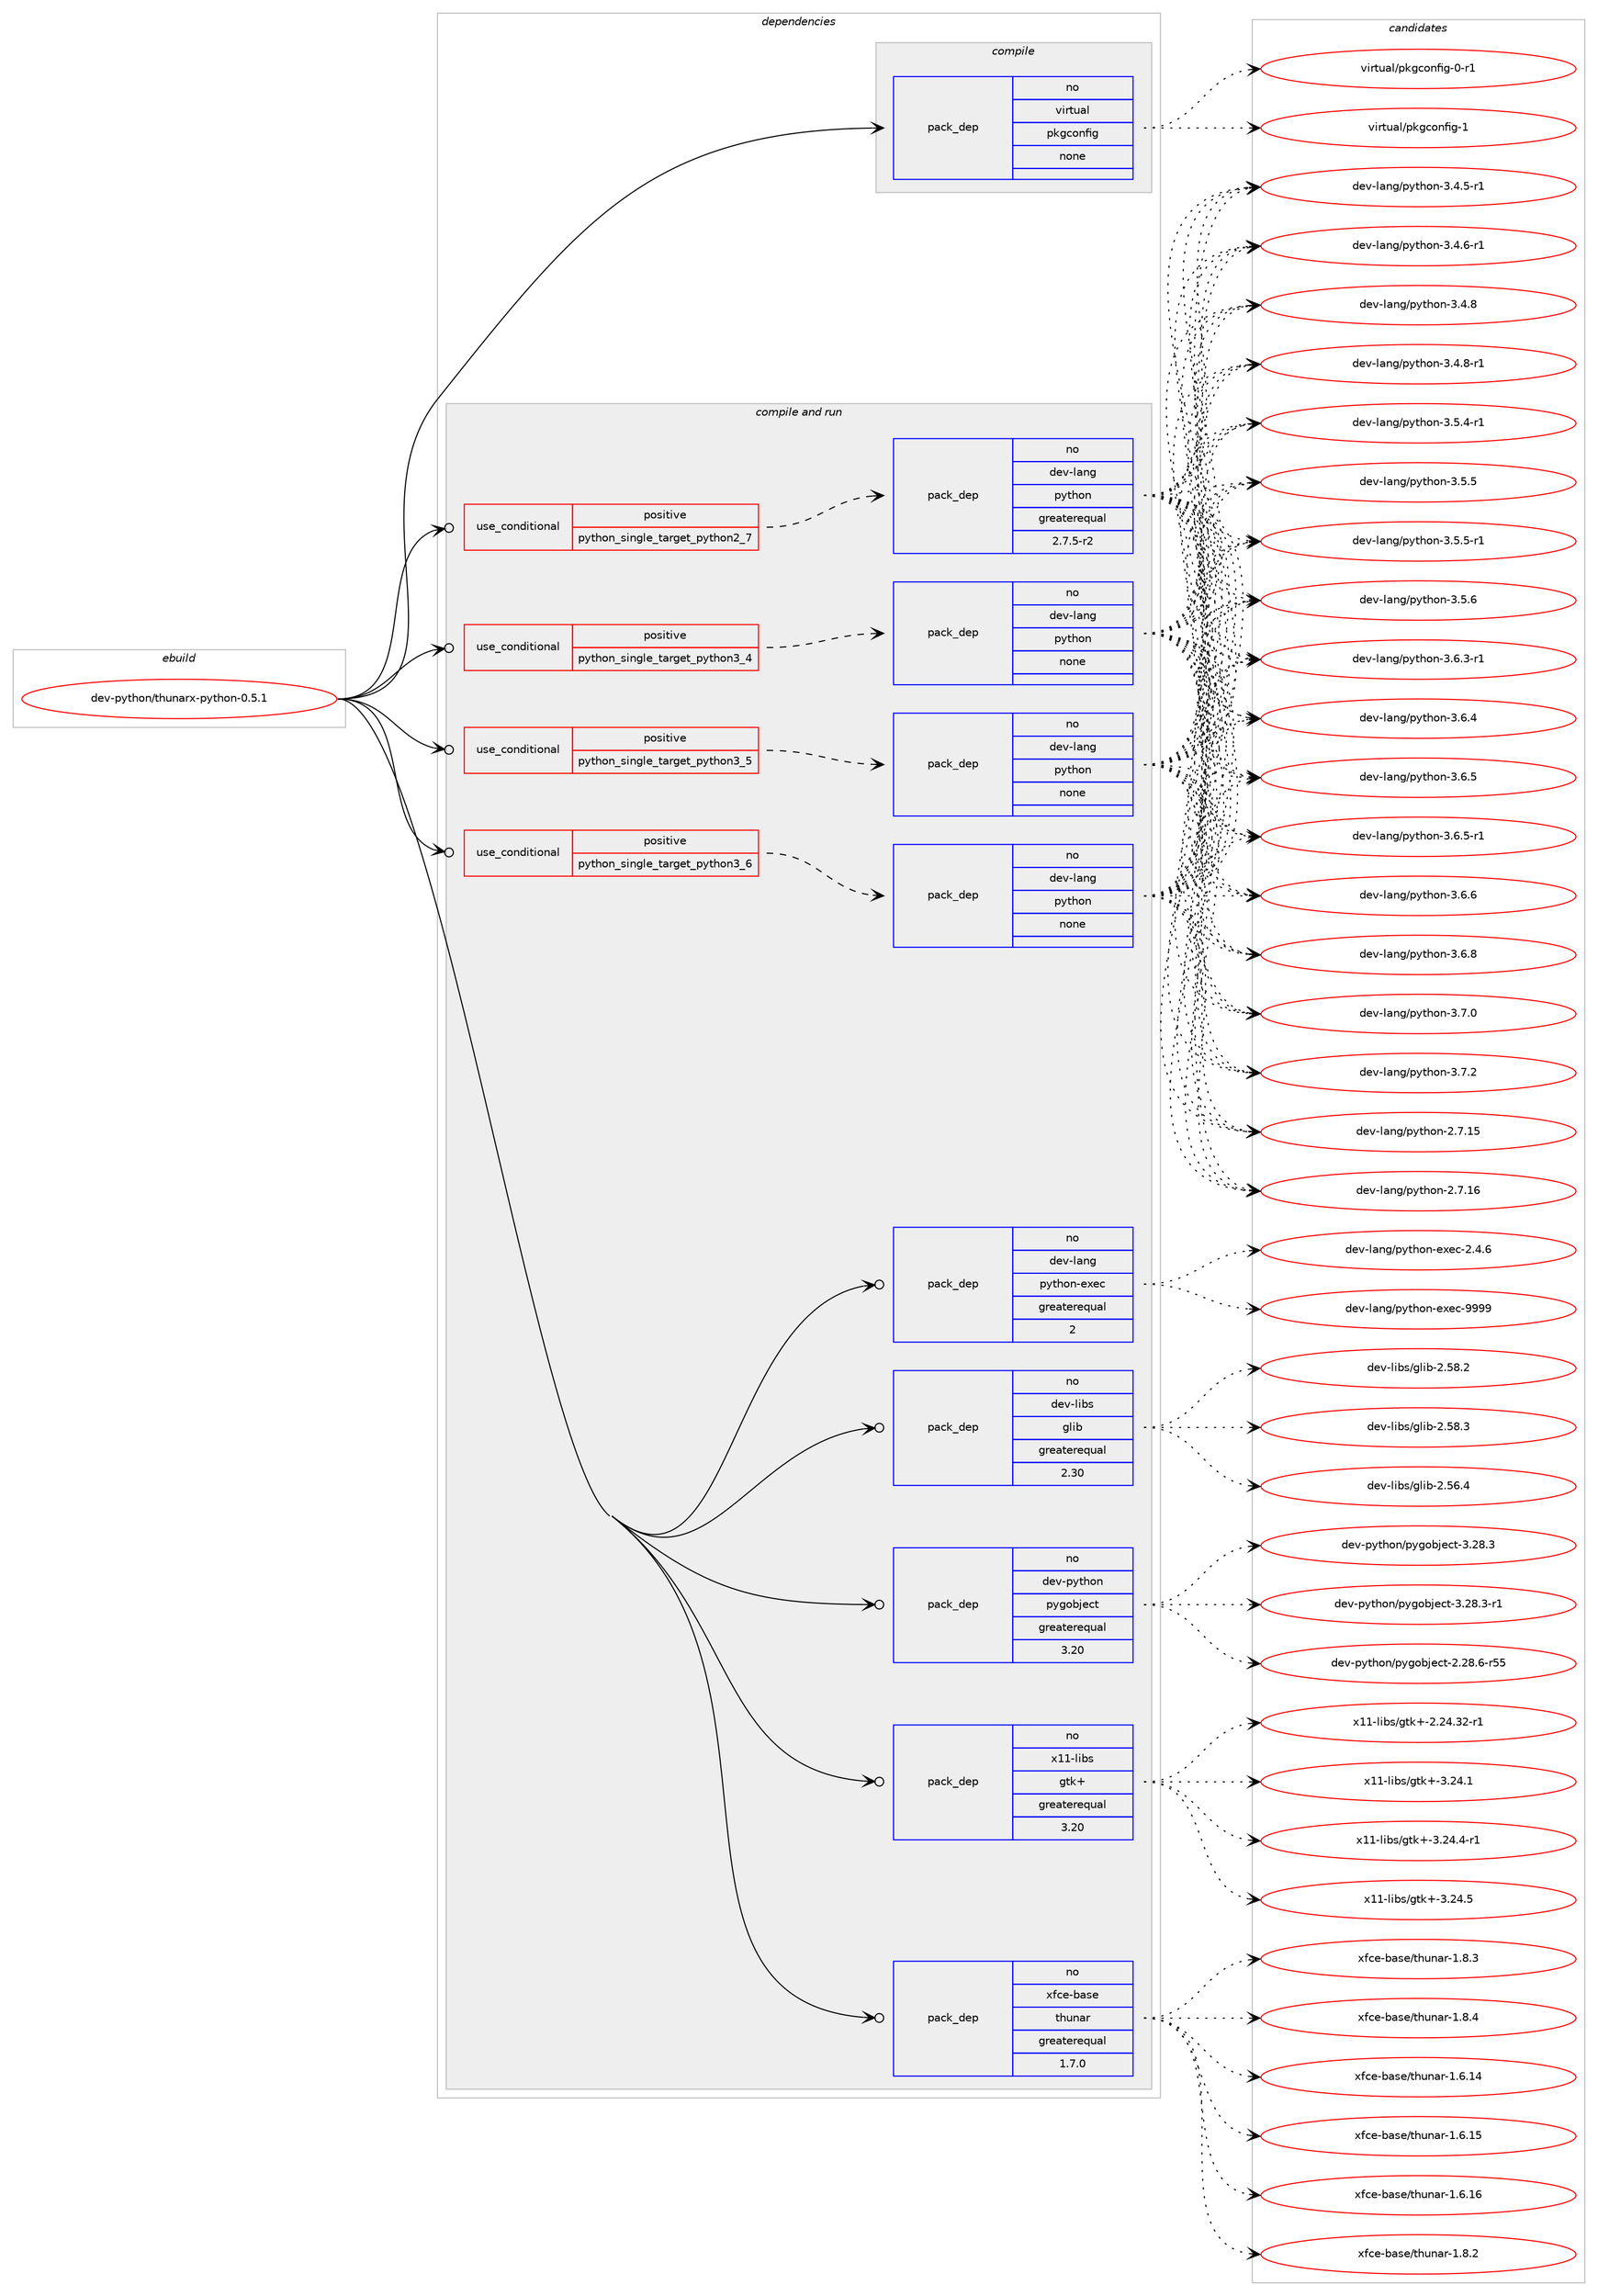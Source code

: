 digraph prolog {

# *************
# Graph options
# *************

newrank=true;
concentrate=true;
compound=true;
graph [rankdir=LR,fontname=Helvetica,fontsize=10,ranksep=1.5];#, ranksep=2.5, nodesep=0.2];
edge  [arrowhead=vee];
node  [fontname=Helvetica,fontsize=10];

# **********
# The ebuild
# **********

subgraph cluster_leftcol {
color=gray;
rank=same;
label=<<i>ebuild</i>>;
id [label="dev-python/thunarx-python-0.5.1", color=red, width=4, href="../dev-python/thunarx-python-0.5.1.svg"];
}

# ****************
# The dependencies
# ****************

subgraph cluster_midcol {
color=gray;
label=<<i>dependencies</i>>;
subgraph cluster_compile {
fillcolor="#eeeeee";
style=filled;
label=<<i>compile</i>>;
subgraph pack1035590 {
dependency1444752 [label=<<TABLE BORDER="0" CELLBORDER="1" CELLSPACING="0" CELLPADDING="4" WIDTH="220"><TR><TD ROWSPAN="6" CELLPADDING="30">pack_dep</TD></TR><TR><TD WIDTH="110">no</TD></TR><TR><TD>virtual</TD></TR><TR><TD>pkgconfig</TD></TR><TR><TD>none</TD></TR><TR><TD></TD></TR></TABLE>>, shape=none, color=blue];
}
id:e -> dependency1444752:w [weight=20,style="solid",arrowhead="vee"];
}
subgraph cluster_compileandrun {
fillcolor="#eeeeee";
style=filled;
label=<<i>compile and run</i>>;
subgraph cond385799 {
dependency1444753 [label=<<TABLE BORDER="0" CELLBORDER="1" CELLSPACING="0" CELLPADDING="4"><TR><TD ROWSPAN="3" CELLPADDING="10">use_conditional</TD></TR><TR><TD>positive</TD></TR><TR><TD>python_single_target_python2_7</TD></TR></TABLE>>, shape=none, color=red];
subgraph pack1035591 {
dependency1444754 [label=<<TABLE BORDER="0" CELLBORDER="1" CELLSPACING="0" CELLPADDING="4" WIDTH="220"><TR><TD ROWSPAN="6" CELLPADDING="30">pack_dep</TD></TR><TR><TD WIDTH="110">no</TD></TR><TR><TD>dev-lang</TD></TR><TR><TD>python</TD></TR><TR><TD>greaterequal</TD></TR><TR><TD>2.7.5-r2</TD></TR></TABLE>>, shape=none, color=blue];
}
dependency1444753:e -> dependency1444754:w [weight=20,style="dashed",arrowhead="vee"];
}
id:e -> dependency1444753:w [weight=20,style="solid",arrowhead="odotvee"];
subgraph cond385800 {
dependency1444755 [label=<<TABLE BORDER="0" CELLBORDER="1" CELLSPACING="0" CELLPADDING="4"><TR><TD ROWSPAN="3" CELLPADDING="10">use_conditional</TD></TR><TR><TD>positive</TD></TR><TR><TD>python_single_target_python3_4</TD></TR></TABLE>>, shape=none, color=red];
subgraph pack1035592 {
dependency1444756 [label=<<TABLE BORDER="0" CELLBORDER="1" CELLSPACING="0" CELLPADDING="4" WIDTH="220"><TR><TD ROWSPAN="6" CELLPADDING="30">pack_dep</TD></TR><TR><TD WIDTH="110">no</TD></TR><TR><TD>dev-lang</TD></TR><TR><TD>python</TD></TR><TR><TD>none</TD></TR><TR><TD></TD></TR></TABLE>>, shape=none, color=blue];
}
dependency1444755:e -> dependency1444756:w [weight=20,style="dashed",arrowhead="vee"];
}
id:e -> dependency1444755:w [weight=20,style="solid",arrowhead="odotvee"];
subgraph cond385801 {
dependency1444757 [label=<<TABLE BORDER="0" CELLBORDER="1" CELLSPACING="0" CELLPADDING="4"><TR><TD ROWSPAN="3" CELLPADDING="10">use_conditional</TD></TR><TR><TD>positive</TD></TR><TR><TD>python_single_target_python3_5</TD></TR></TABLE>>, shape=none, color=red];
subgraph pack1035593 {
dependency1444758 [label=<<TABLE BORDER="0" CELLBORDER="1" CELLSPACING="0" CELLPADDING="4" WIDTH="220"><TR><TD ROWSPAN="6" CELLPADDING="30">pack_dep</TD></TR><TR><TD WIDTH="110">no</TD></TR><TR><TD>dev-lang</TD></TR><TR><TD>python</TD></TR><TR><TD>none</TD></TR><TR><TD></TD></TR></TABLE>>, shape=none, color=blue];
}
dependency1444757:e -> dependency1444758:w [weight=20,style="dashed",arrowhead="vee"];
}
id:e -> dependency1444757:w [weight=20,style="solid",arrowhead="odotvee"];
subgraph cond385802 {
dependency1444759 [label=<<TABLE BORDER="0" CELLBORDER="1" CELLSPACING="0" CELLPADDING="4"><TR><TD ROWSPAN="3" CELLPADDING="10">use_conditional</TD></TR><TR><TD>positive</TD></TR><TR><TD>python_single_target_python3_6</TD></TR></TABLE>>, shape=none, color=red];
subgraph pack1035594 {
dependency1444760 [label=<<TABLE BORDER="0" CELLBORDER="1" CELLSPACING="0" CELLPADDING="4" WIDTH="220"><TR><TD ROWSPAN="6" CELLPADDING="30">pack_dep</TD></TR><TR><TD WIDTH="110">no</TD></TR><TR><TD>dev-lang</TD></TR><TR><TD>python</TD></TR><TR><TD>none</TD></TR><TR><TD></TD></TR></TABLE>>, shape=none, color=blue];
}
dependency1444759:e -> dependency1444760:w [weight=20,style="dashed",arrowhead="vee"];
}
id:e -> dependency1444759:w [weight=20,style="solid",arrowhead="odotvee"];
subgraph pack1035595 {
dependency1444761 [label=<<TABLE BORDER="0" CELLBORDER="1" CELLSPACING="0" CELLPADDING="4" WIDTH="220"><TR><TD ROWSPAN="6" CELLPADDING="30">pack_dep</TD></TR><TR><TD WIDTH="110">no</TD></TR><TR><TD>dev-lang</TD></TR><TR><TD>python-exec</TD></TR><TR><TD>greaterequal</TD></TR><TR><TD>2</TD></TR></TABLE>>, shape=none, color=blue];
}
id:e -> dependency1444761:w [weight=20,style="solid",arrowhead="odotvee"];
subgraph pack1035596 {
dependency1444762 [label=<<TABLE BORDER="0" CELLBORDER="1" CELLSPACING="0" CELLPADDING="4" WIDTH="220"><TR><TD ROWSPAN="6" CELLPADDING="30">pack_dep</TD></TR><TR><TD WIDTH="110">no</TD></TR><TR><TD>dev-libs</TD></TR><TR><TD>glib</TD></TR><TR><TD>greaterequal</TD></TR><TR><TD>2.30</TD></TR></TABLE>>, shape=none, color=blue];
}
id:e -> dependency1444762:w [weight=20,style="solid",arrowhead="odotvee"];
subgraph pack1035597 {
dependency1444763 [label=<<TABLE BORDER="0" CELLBORDER="1" CELLSPACING="0" CELLPADDING="4" WIDTH="220"><TR><TD ROWSPAN="6" CELLPADDING="30">pack_dep</TD></TR><TR><TD WIDTH="110">no</TD></TR><TR><TD>dev-python</TD></TR><TR><TD>pygobject</TD></TR><TR><TD>greaterequal</TD></TR><TR><TD>3.20</TD></TR></TABLE>>, shape=none, color=blue];
}
id:e -> dependency1444763:w [weight=20,style="solid",arrowhead="odotvee"];
subgraph pack1035598 {
dependency1444764 [label=<<TABLE BORDER="0" CELLBORDER="1" CELLSPACING="0" CELLPADDING="4" WIDTH="220"><TR><TD ROWSPAN="6" CELLPADDING="30">pack_dep</TD></TR><TR><TD WIDTH="110">no</TD></TR><TR><TD>x11-libs</TD></TR><TR><TD>gtk+</TD></TR><TR><TD>greaterequal</TD></TR><TR><TD>3.20</TD></TR></TABLE>>, shape=none, color=blue];
}
id:e -> dependency1444764:w [weight=20,style="solid",arrowhead="odotvee"];
subgraph pack1035599 {
dependency1444765 [label=<<TABLE BORDER="0" CELLBORDER="1" CELLSPACING="0" CELLPADDING="4" WIDTH="220"><TR><TD ROWSPAN="6" CELLPADDING="30">pack_dep</TD></TR><TR><TD WIDTH="110">no</TD></TR><TR><TD>xfce-base</TD></TR><TR><TD>thunar</TD></TR><TR><TD>greaterequal</TD></TR><TR><TD>1.7.0</TD></TR></TABLE>>, shape=none, color=blue];
}
id:e -> dependency1444765:w [weight=20,style="solid",arrowhead="odotvee"];
}
subgraph cluster_run {
fillcolor="#eeeeee";
style=filled;
label=<<i>run</i>>;
}
}

# **************
# The candidates
# **************

subgraph cluster_choices {
rank=same;
color=gray;
label=<<i>candidates</i>>;

subgraph choice1035590 {
color=black;
nodesep=1;
choice11810511411611797108471121071039911111010210510345484511449 [label="virtual/pkgconfig-0-r1", color=red, width=4,href="../virtual/pkgconfig-0-r1.svg"];
choice1181051141161179710847112107103991111101021051034549 [label="virtual/pkgconfig-1", color=red, width=4,href="../virtual/pkgconfig-1.svg"];
dependency1444752:e -> choice11810511411611797108471121071039911111010210510345484511449:w [style=dotted,weight="100"];
dependency1444752:e -> choice1181051141161179710847112107103991111101021051034549:w [style=dotted,weight="100"];
}
subgraph choice1035591 {
color=black;
nodesep=1;
choice10010111845108971101034711212111610411111045504655464953 [label="dev-lang/python-2.7.15", color=red, width=4,href="../dev-lang/python-2.7.15.svg"];
choice10010111845108971101034711212111610411111045504655464954 [label="dev-lang/python-2.7.16", color=red, width=4,href="../dev-lang/python-2.7.16.svg"];
choice1001011184510897110103471121211161041111104551465246534511449 [label="dev-lang/python-3.4.5-r1", color=red, width=4,href="../dev-lang/python-3.4.5-r1.svg"];
choice1001011184510897110103471121211161041111104551465246544511449 [label="dev-lang/python-3.4.6-r1", color=red, width=4,href="../dev-lang/python-3.4.6-r1.svg"];
choice100101118451089711010347112121116104111110455146524656 [label="dev-lang/python-3.4.8", color=red, width=4,href="../dev-lang/python-3.4.8.svg"];
choice1001011184510897110103471121211161041111104551465246564511449 [label="dev-lang/python-3.4.8-r1", color=red, width=4,href="../dev-lang/python-3.4.8-r1.svg"];
choice1001011184510897110103471121211161041111104551465346524511449 [label="dev-lang/python-3.5.4-r1", color=red, width=4,href="../dev-lang/python-3.5.4-r1.svg"];
choice100101118451089711010347112121116104111110455146534653 [label="dev-lang/python-3.5.5", color=red, width=4,href="../dev-lang/python-3.5.5.svg"];
choice1001011184510897110103471121211161041111104551465346534511449 [label="dev-lang/python-3.5.5-r1", color=red, width=4,href="../dev-lang/python-3.5.5-r1.svg"];
choice100101118451089711010347112121116104111110455146534654 [label="dev-lang/python-3.5.6", color=red, width=4,href="../dev-lang/python-3.5.6.svg"];
choice1001011184510897110103471121211161041111104551465446514511449 [label="dev-lang/python-3.6.3-r1", color=red, width=4,href="../dev-lang/python-3.6.3-r1.svg"];
choice100101118451089711010347112121116104111110455146544652 [label="dev-lang/python-3.6.4", color=red, width=4,href="../dev-lang/python-3.6.4.svg"];
choice100101118451089711010347112121116104111110455146544653 [label="dev-lang/python-3.6.5", color=red, width=4,href="../dev-lang/python-3.6.5.svg"];
choice1001011184510897110103471121211161041111104551465446534511449 [label="dev-lang/python-3.6.5-r1", color=red, width=4,href="../dev-lang/python-3.6.5-r1.svg"];
choice100101118451089711010347112121116104111110455146544654 [label="dev-lang/python-3.6.6", color=red, width=4,href="../dev-lang/python-3.6.6.svg"];
choice100101118451089711010347112121116104111110455146544656 [label="dev-lang/python-3.6.8", color=red, width=4,href="../dev-lang/python-3.6.8.svg"];
choice100101118451089711010347112121116104111110455146554648 [label="dev-lang/python-3.7.0", color=red, width=4,href="../dev-lang/python-3.7.0.svg"];
choice100101118451089711010347112121116104111110455146554650 [label="dev-lang/python-3.7.2", color=red, width=4,href="../dev-lang/python-3.7.2.svg"];
dependency1444754:e -> choice10010111845108971101034711212111610411111045504655464953:w [style=dotted,weight="100"];
dependency1444754:e -> choice10010111845108971101034711212111610411111045504655464954:w [style=dotted,weight="100"];
dependency1444754:e -> choice1001011184510897110103471121211161041111104551465246534511449:w [style=dotted,weight="100"];
dependency1444754:e -> choice1001011184510897110103471121211161041111104551465246544511449:w [style=dotted,weight="100"];
dependency1444754:e -> choice100101118451089711010347112121116104111110455146524656:w [style=dotted,weight="100"];
dependency1444754:e -> choice1001011184510897110103471121211161041111104551465246564511449:w [style=dotted,weight="100"];
dependency1444754:e -> choice1001011184510897110103471121211161041111104551465346524511449:w [style=dotted,weight="100"];
dependency1444754:e -> choice100101118451089711010347112121116104111110455146534653:w [style=dotted,weight="100"];
dependency1444754:e -> choice1001011184510897110103471121211161041111104551465346534511449:w [style=dotted,weight="100"];
dependency1444754:e -> choice100101118451089711010347112121116104111110455146534654:w [style=dotted,weight="100"];
dependency1444754:e -> choice1001011184510897110103471121211161041111104551465446514511449:w [style=dotted,weight="100"];
dependency1444754:e -> choice100101118451089711010347112121116104111110455146544652:w [style=dotted,weight="100"];
dependency1444754:e -> choice100101118451089711010347112121116104111110455146544653:w [style=dotted,weight="100"];
dependency1444754:e -> choice1001011184510897110103471121211161041111104551465446534511449:w [style=dotted,weight="100"];
dependency1444754:e -> choice100101118451089711010347112121116104111110455146544654:w [style=dotted,weight="100"];
dependency1444754:e -> choice100101118451089711010347112121116104111110455146544656:w [style=dotted,weight="100"];
dependency1444754:e -> choice100101118451089711010347112121116104111110455146554648:w [style=dotted,weight="100"];
dependency1444754:e -> choice100101118451089711010347112121116104111110455146554650:w [style=dotted,weight="100"];
}
subgraph choice1035592 {
color=black;
nodesep=1;
choice10010111845108971101034711212111610411111045504655464953 [label="dev-lang/python-2.7.15", color=red, width=4,href="../dev-lang/python-2.7.15.svg"];
choice10010111845108971101034711212111610411111045504655464954 [label="dev-lang/python-2.7.16", color=red, width=4,href="../dev-lang/python-2.7.16.svg"];
choice1001011184510897110103471121211161041111104551465246534511449 [label="dev-lang/python-3.4.5-r1", color=red, width=4,href="../dev-lang/python-3.4.5-r1.svg"];
choice1001011184510897110103471121211161041111104551465246544511449 [label="dev-lang/python-3.4.6-r1", color=red, width=4,href="../dev-lang/python-3.4.6-r1.svg"];
choice100101118451089711010347112121116104111110455146524656 [label="dev-lang/python-3.4.8", color=red, width=4,href="../dev-lang/python-3.4.8.svg"];
choice1001011184510897110103471121211161041111104551465246564511449 [label="dev-lang/python-3.4.8-r1", color=red, width=4,href="../dev-lang/python-3.4.8-r1.svg"];
choice1001011184510897110103471121211161041111104551465346524511449 [label="dev-lang/python-3.5.4-r1", color=red, width=4,href="../dev-lang/python-3.5.4-r1.svg"];
choice100101118451089711010347112121116104111110455146534653 [label="dev-lang/python-3.5.5", color=red, width=4,href="../dev-lang/python-3.5.5.svg"];
choice1001011184510897110103471121211161041111104551465346534511449 [label="dev-lang/python-3.5.5-r1", color=red, width=4,href="../dev-lang/python-3.5.5-r1.svg"];
choice100101118451089711010347112121116104111110455146534654 [label="dev-lang/python-3.5.6", color=red, width=4,href="../dev-lang/python-3.5.6.svg"];
choice1001011184510897110103471121211161041111104551465446514511449 [label="dev-lang/python-3.6.3-r1", color=red, width=4,href="../dev-lang/python-3.6.3-r1.svg"];
choice100101118451089711010347112121116104111110455146544652 [label="dev-lang/python-3.6.4", color=red, width=4,href="../dev-lang/python-3.6.4.svg"];
choice100101118451089711010347112121116104111110455146544653 [label="dev-lang/python-3.6.5", color=red, width=4,href="../dev-lang/python-3.6.5.svg"];
choice1001011184510897110103471121211161041111104551465446534511449 [label="dev-lang/python-3.6.5-r1", color=red, width=4,href="../dev-lang/python-3.6.5-r1.svg"];
choice100101118451089711010347112121116104111110455146544654 [label="dev-lang/python-3.6.6", color=red, width=4,href="../dev-lang/python-3.6.6.svg"];
choice100101118451089711010347112121116104111110455146544656 [label="dev-lang/python-3.6.8", color=red, width=4,href="../dev-lang/python-3.6.8.svg"];
choice100101118451089711010347112121116104111110455146554648 [label="dev-lang/python-3.7.0", color=red, width=4,href="../dev-lang/python-3.7.0.svg"];
choice100101118451089711010347112121116104111110455146554650 [label="dev-lang/python-3.7.2", color=red, width=4,href="../dev-lang/python-3.7.2.svg"];
dependency1444756:e -> choice10010111845108971101034711212111610411111045504655464953:w [style=dotted,weight="100"];
dependency1444756:e -> choice10010111845108971101034711212111610411111045504655464954:w [style=dotted,weight="100"];
dependency1444756:e -> choice1001011184510897110103471121211161041111104551465246534511449:w [style=dotted,weight="100"];
dependency1444756:e -> choice1001011184510897110103471121211161041111104551465246544511449:w [style=dotted,weight="100"];
dependency1444756:e -> choice100101118451089711010347112121116104111110455146524656:w [style=dotted,weight="100"];
dependency1444756:e -> choice1001011184510897110103471121211161041111104551465246564511449:w [style=dotted,weight="100"];
dependency1444756:e -> choice1001011184510897110103471121211161041111104551465346524511449:w [style=dotted,weight="100"];
dependency1444756:e -> choice100101118451089711010347112121116104111110455146534653:w [style=dotted,weight="100"];
dependency1444756:e -> choice1001011184510897110103471121211161041111104551465346534511449:w [style=dotted,weight="100"];
dependency1444756:e -> choice100101118451089711010347112121116104111110455146534654:w [style=dotted,weight="100"];
dependency1444756:e -> choice1001011184510897110103471121211161041111104551465446514511449:w [style=dotted,weight="100"];
dependency1444756:e -> choice100101118451089711010347112121116104111110455146544652:w [style=dotted,weight="100"];
dependency1444756:e -> choice100101118451089711010347112121116104111110455146544653:w [style=dotted,weight="100"];
dependency1444756:e -> choice1001011184510897110103471121211161041111104551465446534511449:w [style=dotted,weight="100"];
dependency1444756:e -> choice100101118451089711010347112121116104111110455146544654:w [style=dotted,weight="100"];
dependency1444756:e -> choice100101118451089711010347112121116104111110455146544656:w [style=dotted,weight="100"];
dependency1444756:e -> choice100101118451089711010347112121116104111110455146554648:w [style=dotted,weight="100"];
dependency1444756:e -> choice100101118451089711010347112121116104111110455146554650:w [style=dotted,weight="100"];
}
subgraph choice1035593 {
color=black;
nodesep=1;
choice10010111845108971101034711212111610411111045504655464953 [label="dev-lang/python-2.7.15", color=red, width=4,href="../dev-lang/python-2.7.15.svg"];
choice10010111845108971101034711212111610411111045504655464954 [label="dev-lang/python-2.7.16", color=red, width=4,href="../dev-lang/python-2.7.16.svg"];
choice1001011184510897110103471121211161041111104551465246534511449 [label="dev-lang/python-3.4.5-r1", color=red, width=4,href="../dev-lang/python-3.4.5-r1.svg"];
choice1001011184510897110103471121211161041111104551465246544511449 [label="dev-lang/python-3.4.6-r1", color=red, width=4,href="../dev-lang/python-3.4.6-r1.svg"];
choice100101118451089711010347112121116104111110455146524656 [label="dev-lang/python-3.4.8", color=red, width=4,href="../dev-lang/python-3.4.8.svg"];
choice1001011184510897110103471121211161041111104551465246564511449 [label="dev-lang/python-3.4.8-r1", color=red, width=4,href="../dev-lang/python-3.4.8-r1.svg"];
choice1001011184510897110103471121211161041111104551465346524511449 [label="dev-lang/python-3.5.4-r1", color=red, width=4,href="../dev-lang/python-3.5.4-r1.svg"];
choice100101118451089711010347112121116104111110455146534653 [label="dev-lang/python-3.5.5", color=red, width=4,href="../dev-lang/python-3.5.5.svg"];
choice1001011184510897110103471121211161041111104551465346534511449 [label="dev-lang/python-3.5.5-r1", color=red, width=4,href="../dev-lang/python-3.5.5-r1.svg"];
choice100101118451089711010347112121116104111110455146534654 [label="dev-lang/python-3.5.6", color=red, width=4,href="../dev-lang/python-3.5.6.svg"];
choice1001011184510897110103471121211161041111104551465446514511449 [label="dev-lang/python-3.6.3-r1", color=red, width=4,href="../dev-lang/python-3.6.3-r1.svg"];
choice100101118451089711010347112121116104111110455146544652 [label="dev-lang/python-3.6.4", color=red, width=4,href="../dev-lang/python-3.6.4.svg"];
choice100101118451089711010347112121116104111110455146544653 [label="dev-lang/python-3.6.5", color=red, width=4,href="../dev-lang/python-3.6.5.svg"];
choice1001011184510897110103471121211161041111104551465446534511449 [label="dev-lang/python-3.6.5-r1", color=red, width=4,href="../dev-lang/python-3.6.5-r1.svg"];
choice100101118451089711010347112121116104111110455146544654 [label="dev-lang/python-3.6.6", color=red, width=4,href="../dev-lang/python-3.6.6.svg"];
choice100101118451089711010347112121116104111110455146544656 [label="dev-lang/python-3.6.8", color=red, width=4,href="../dev-lang/python-3.6.8.svg"];
choice100101118451089711010347112121116104111110455146554648 [label="dev-lang/python-3.7.0", color=red, width=4,href="../dev-lang/python-3.7.0.svg"];
choice100101118451089711010347112121116104111110455146554650 [label="dev-lang/python-3.7.2", color=red, width=4,href="../dev-lang/python-3.7.2.svg"];
dependency1444758:e -> choice10010111845108971101034711212111610411111045504655464953:w [style=dotted,weight="100"];
dependency1444758:e -> choice10010111845108971101034711212111610411111045504655464954:w [style=dotted,weight="100"];
dependency1444758:e -> choice1001011184510897110103471121211161041111104551465246534511449:w [style=dotted,weight="100"];
dependency1444758:e -> choice1001011184510897110103471121211161041111104551465246544511449:w [style=dotted,weight="100"];
dependency1444758:e -> choice100101118451089711010347112121116104111110455146524656:w [style=dotted,weight="100"];
dependency1444758:e -> choice1001011184510897110103471121211161041111104551465246564511449:w [style=dotted,weight="100"];
dependency1444758:e -> choice1001011184510897110103471121211161041111104551465346524511449:w [style=dotted,weight="100"];
dependency1444758:e -> choice100101118451089711010347112121116104111110455146534653:w [style=dotted,weight="100"];
dependency1444758:e -> choice1001011184510897110103471121211161041111104551465346534511449:w [style=dotted,weight="100"];
dependency1444758:e -> choice100101118451089711010347112121116104111110455146534654:w [style=dotted,weight="100"];
dependency1444758:e -> choice1001011184510897110103471121211161041111104551465446514511449:w [style=dotted,weight="100"];
dependency1444758:e -> choice100101118451089711010347112121116104111110455146544652:w [style=dotted,weight="100"];
dependency1444758:e -> choice100101118451089711010347112121116104111110455146544653:w [style=dotted,weight="100"];
dependency1444758:e -> choice1001011184510897110103471121211161041111104551465446534511449:w [style=dotted,weight="100"];
dependency1444758:e -> choice100101118451089711010347112121116104111110455146544654:w [style=dotted,weight="100"];
dependency1444758:e -> choice100101118451089711010347112121116104111110455146544656:w [style=dotted,weight="100"];
dependency1444758:e -> choice100101118451089711010347112121116104111110455146554648:w [style=dotted,weight="100"];
dependency1444758:e -> choice100101118451089711010347112121116104111110455146554650:w [style=dotted,weight="100"];
}
subgraph choice1035594 {
color=black;
nodesep=1;
choice10010111845108971101034711212111610411111045504655464953 [label="dev-lang/python-2.7.15", color=red, width=4,href="../dev-lang/python-2.7.15.svg"];
choice10010111845108971101034711212111610411111045504655464954 [label="dev-lang/python-2.7.16", color=red, width=4,href="../dev-lang/python-2.7.16.svg"];
choice1001011184510897110103471121211161041111104551465246534511449 [label="dev-lang/python-3.4.5-r1", color=red, width=4,href="../dev-lang/python-3.4.5-r1.svg"];
choice1001011184510897110103471121211161041111104551465246544511449 [label="dev-lang/python-3.4.6-r1", color=red, width=4,href="../dev-lang/python-3.4.6-r1.svg"];
choice100101118451089711010347112121116104111110455146524656 [label="dev-lang/python-3.4.8", color=red, width=4,href="../dev-lang/python-3.4.8.svg"];
choice1001011184510897110103471121211161041111104551465246564511449 [label="dev-lang/python-3.4.8-r1", color=red, width=4,href="../dev-lang/python-3.4.8-r1.svg"];
choice1001011184510897110103471121211161041111104551465346524511449 [label="dev-lang/python-3.5.4-r1", color=red, width=4,href="../dev-lang/python-3.5.4-r1.svg"];
choice100101118451089711010347112121116104111110455146534653 [label="dev-lang/python-3.5.5", color=red, width=4,href="../dev-lang/python-3.5.5.svg"];
choice1001011184510897110103471121211161041111104551465346534511449 [label="dev-lang/python-3.5.5-r1", color=red, width=4,href="../dev-lang/python-3.5.5-r1.svg"];
choice100101118451089711010347112121116104111110455146534654 [label="dev-lang/python-3.5.6", color=red, width=4,href="../dev-lang/python-3.5.6.svg"];
choice1001011184510897110103471121211161041111104551465446514511449 [label="dev-lang/python-3.6.3-r1", color=red, width=4,href="../dev-lang/python-3.6.3-r1.svg"];
choice100101118451089711010347112121116104111110455146544652 [label="dev-lang/python-3.6.4", color=red, width=4,href="../dev-lang/python-3.6.4.svg"];
choice100101118451089711010347112121116104111110455146544653 [label="dev-lang/python-3.6.5", color=red, width=4,href="../dev-lang/python-3.6.5.svg"];
choice1001011184510897110103471121211161041111104551465446534511449 [label="dev-lang/python-3.6.5-r1", color=red, width=4,href="../dev-lang/python-3.6.5-r1.svg"];
choice100101118451089711010347112121116104111110455146544654 [label="dev-lang/python-3.6.6", color=red, width=4,href="../dev-lang/python-3.6.6.svg"];
choice100101118451089711010347112121116104111110455146544656 [label="dev-lang/python-3.6.8", color=red, width=4,href="../dev-lang/python-3.6.8.svg"];
choice100101118451089711010347112121116104111110455146554648 [label="dev-lang/python-3.7.0", color=red, width=4,href="../dev-lang/python-3.7.0.svg"];
choice100101118451089711010347112121116104111110455146554650 [label="dev-lang/python-3.7.2", color=red, width=4,href="../dev-lang/python-3.7.2.svg"];
dependency1444760:e -> choice10010111845108971101034711212111610411111045504655464953:w [style=dotted,weight="100"];
dependency1444760:e -> choice10010111845108971101034711212111610411111045504655464954:w [style=dotted,weight="100"];
dependency1444760:e -> choice1001011184510897110103471121211161041111104551465246534511449:w [style=dotted,weight="100"];
dependency1444760:e -> choice1001011184510897110103471121211161041111104551465246544511449:w [style=dotted,weight="100"];
dependency1444760:e -> choice100101118451089711010347112121116104111110455146524656:w [style=dotted,weight="100"];
dependency1444760:e -> choice1001011184510897110103471121211161041111104551465246564511449:w [style=dotted,weight="100"];
dependency1444760:e -> choice1001011184510897110103471121211161041111104551465346524511449:w [style=dotted,weight="100"];
dependency1444760:e -> choice100101118451089711010347112121116104111110455146534653:w [style=dotted,weight="100"];
dependency1444760:e -> choice1001011184510897110103471121211161041111104551465346534511449:w [style=dotted,weight="100"];
dependency1444760:e -> choice100101118451089711010347112121116104111110455146534654:w [style=dotted,weight="100"];
dependency1444760:e -> choice1001011184510897110103471121211161041111104551465446514511449:w [style=dotted,weight="100"];
dependency1444760:e -> choice100101118451089711010347112121116104111110455146544652:w [style=dotted,weight="100"];
dependency1444760:e -> choice100101118451089711010347112121116104111110455146544653:w [style=dotted,weight="100"];
dependency1444760:e -> choice1001011184510897110103471121211161041111104551465446534511449:w [style=dotted,weight="100"];
dependency1444760:e -> choice100101118451089711010347112121116104111110455146544654:w [style=dotted,weight="100"];
dependency1444760:e -> choice100101118451089711010347112121116104111110455146544656:w [style=dotted,weight="100"];
dependency1444760:e -> choice100101118451089711010347112121116104111110455146554648:w [style=dotted,weight="100"];
dependency1444760:e -> choice100101118451089711010347112121116104111110455146554650:w [style=dotted,weight="100"];
}
subgraph choice1035595 {
color=black;
nodesep=1;
choice1001011184510897110103471121211161041111104510112010199455046524654 [label="dev-lang/python-exec-2.4.6", color=red, width=4,href="../dev-lang/python-exec-2.4.6.svg"];
choice10010111845108971101034711212111610411111045101120101994557575757 [label="dev-lang/python-exec-9999", color=red, width=4,href="../dev-lang/python-exec-9999.svg"];
dependency1444761:e -> choice1001011184510897110103471121211161041111104510112010199455046524654:w [style=dotted,weight="100"];
dependency1444761:e -> choice10010111845108971101034711212111610411111045101120101994557575757:w [style=dotted,weight="100"];
}
subgraph choice1035596 {
color=black;
nodesep=1;
choice1001011184510810598115471031081059845504653544652 [label="dev-libs/glib-2.56.4", color=red, width=4,href="../dev-libs/glib-2.56.4.svg"];
choice1001011184510810598115471031081059845504653564650 [label="dev-libs/glib-2.58.2", color=red, width=4,href="../dev-libs/glib-2.58.2.svg"];
choice1001011184510810598115471031081059845504653564651 [label="dev-libs/glib-2.58.3", color=red, width=4,href="../dev-libs/glib-2.58.3.svg"];
dependency1444762:e -> choice1001011184510810598115471031081059845504653544652:w [style=dotted,weight="100"];
dependency1444762:e -> choice1001011184510810598115471031081059845504653564650:w [style=dotted,weight="100"];
dependency1444762:e -> choice1001011184510810598115471031081059845504653564651:w [style=dotted,weight="100"];
}
subgraph choice1035597 {
color=black;
nodesep=1;
choice1001011184511212111610411111047112121103111981061019911645504650564654451145353 [label="dev-python/pygobject-2.28.6-r55", color=red, width=4,href="../dev-python/pygobject-2.28.6-r55.svg"];
choice1001011184511212111610411111047112121103111981061019911645514650564651 [label="dev-python/pygobject-3.28.3", color=red, width=4,href="../dev-python/pygobject-3.28.3.svg"];
choice10010111845112121116104111110471121211031119810610199116455146505646514511449 [label="dev-python/pygobject-3.28.3-r1", color=red, width=4,href="../dev-python/pygobject-3.28.3-r1.svg"];
dependency1444763:e -> choice1001011184511212111610411111047112121103111981061019911645504650564654451145353:w [style=dotted,weight="100"];
dependency1444763:e -> choice1001011184511212111610411111047112121103111981061019911645514650564651:w [style=dotted,weight="100"];
dependency1444763:e -> choice10010111845112121116104111110471121211031119810610199116455146505646514511449:w [style=dotted,weight="100"];
}
subgraph choice1035598 {
color=black;
nodesep=1;
choice12049494510810598115471031161074345504650524651504511449 [label="x11-libs/gtk+-2.24.32-r1", color=red, width=4,href="../x11-libs/gtk+-2.24.32-r1.svg"];
choice12049494510810598115471031161074345514650524649 [label="x11-libs/gtk+-3.24.1", color=red, width=4,href="../x11-libs/gtk+-3.24.1.svg"];
choice120494945108105981154710311610743455146505246524511449 [label="x11-libs/gtk+-3.24.4-r1", color=red, width=4,href="../x11-libs/gtk+-3.24.4-r1.svg"];
choice12049494510810598115471031161074345514650524653 [label="x11-libs/gtk+-3.24.5", color=red, width=4,href="../x11-libs/gtk+-3.24.5.svg"];
dependency1444764:e -> choice12049494510810598115471031161074345504650524651504511449:w [style=dotted,weight="100"];
dependency1444764:e -> choice12049494510810598115471031161074345514650524649:w [style=dotted,weight="100"];
dependency1444764:e -> choice120494945108105981154710311610743455146505246524511449:w [style=dotted,weight="100"];
dependency1444764:e -> choice12049494510810598115471031161074345514650524653:w [style=dotted,weight="100"];
}
subgraph choice1035599 {
color=black;
nodesep=1;
choice12010299101459897115101471161041171109711445494654464952 [label="xfce-base/thunar-1.6.14", color=red, width=4,href="../xfce-base/thunar-1.6.14.svg"];
choice12010299101459897115101471161041171109711445494654464953 [label="xfce-base/thunar-1.6.15", color=red, width=4,href="../xfce-base/thunar-1.6.15.svg"];
choice12010299101459897115101471161041171109711445494654464954 [label="xfce-base/thunar-1.6.16", color=red, width=4,href="../xfce-base/thunar-1.6.16.svg"];
choice120102991014598971151014711610411711097114454946564650 [label="xfce-base/thunar-1.8.2", color=red, width=4,href="../xfce-base/thunar-1.8.2.svg"];
choice120102991014598971151014711610411711097114454946564651 [label="xfce-base/thunar-1.8.3", color=red, width=4,href="../xfce-base/thunar-1.8.3.svg"];
choice120102991014598971151014711610411711097114454946564652 [label="xfce-base/thunar-1.8.4", color=red, width=4,href="../xfce-base/thunar-1.8.4.svg"];
dependency1444765:e -> choice12010299101459897115101471161041171109711445494654464952:w [style=dotted,weight="100"];
dependency1444765:e -> choice12010299101459897115101471161041171109711445494654464953:w [style=dotted,weight="100"];
dependency1444765:e -> choice12010299101459897115101471161041171109711445494654464954:w [style=dotted,weight="100"];
dependency1444765:e -> choice120102991014598971151014711610411711097114454946564650:w [style=dotted,weight="100"];
dependency1444765:e -> choice120102991014598971151014711610411711097114454946564651:w [style=dotted,weight="100"];
dependency1444765:e -> choice120102991014598971151014711610411711097114454946564652:w [style=dotted,weight="100"];
}
}

}
